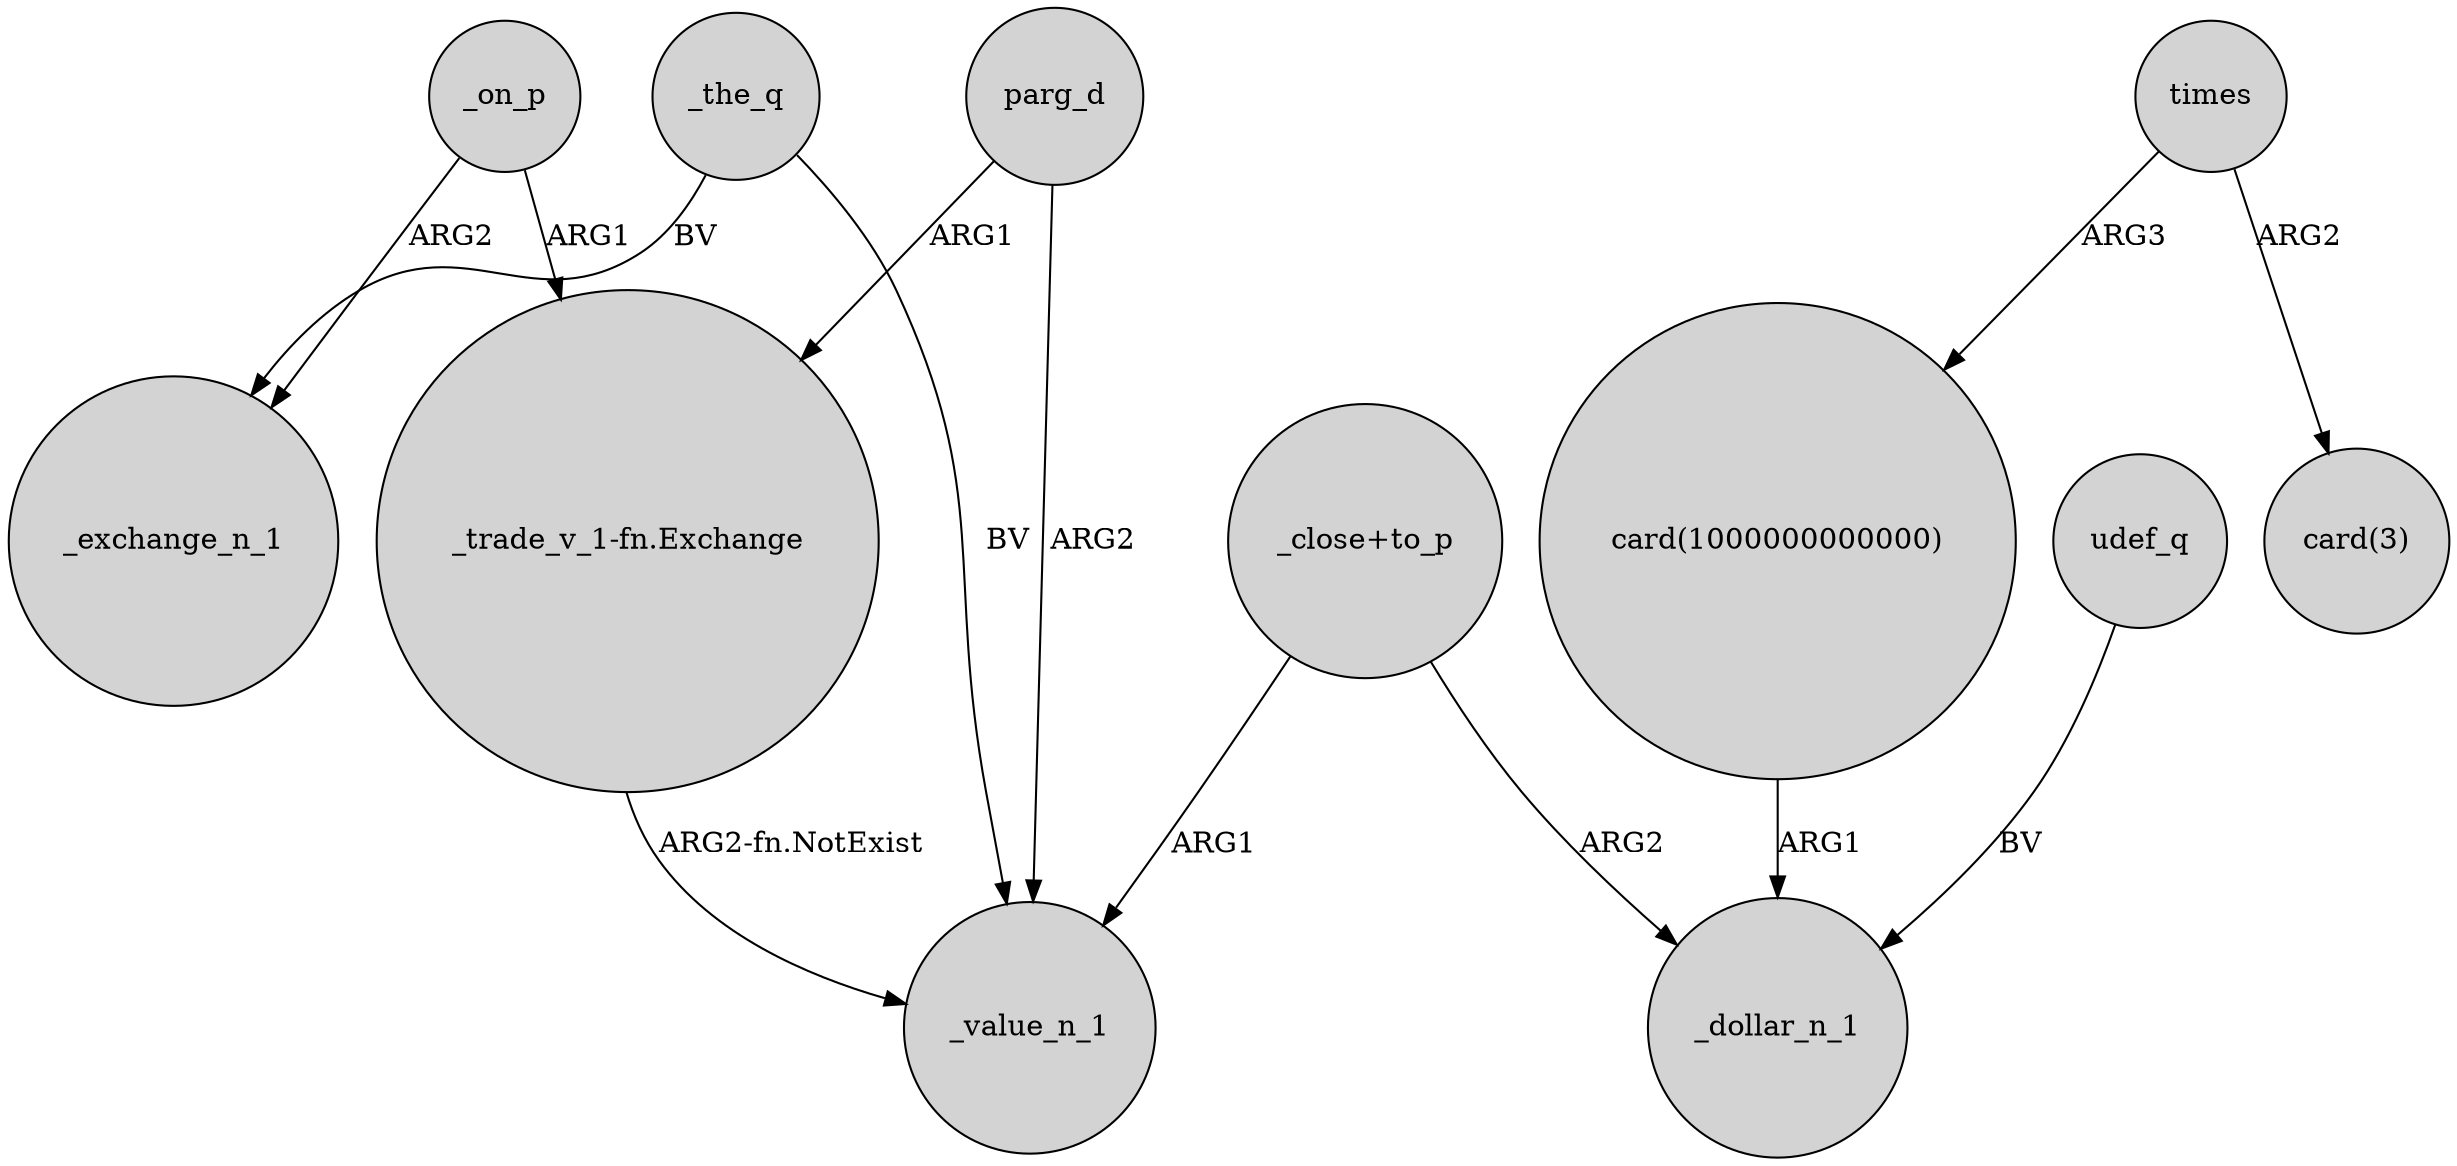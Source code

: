 digraph {
	node [shape=circle style=filled]
	_on_p -> _exchange_n_1 [label=ARG2]
	times -> "card(3)" [label=ARG2]
	times -> "card(1000000000000)" [label=ARG3]
	parg_d -> _value_n_1 [label=ARG2]
	"_close+to_p" -> _value_n_1 [label=ARG1]
	"_trade_v_1-fn.Exchange" -> _value_n_1 [label="ARG2-fn.NotExist"]
	"card(1000000000000)" -> _dollar_n_1 [label=ARG1]
	parg_d -> "_trade_v_1-fn.Exchange" [label=ARG1]
	_on_p -> "_trade_v_1-fn.Exchange" [label=ARG1]
	_the_q -> _value_n_1 [label=BV]
	udef_q -> _dollar_n_1 [label=BV]
	"_close+to_p" -> _dollar_n_1 [label=ARG2]
	_the_q -> _exchange_n_1 [label=BV]
}
